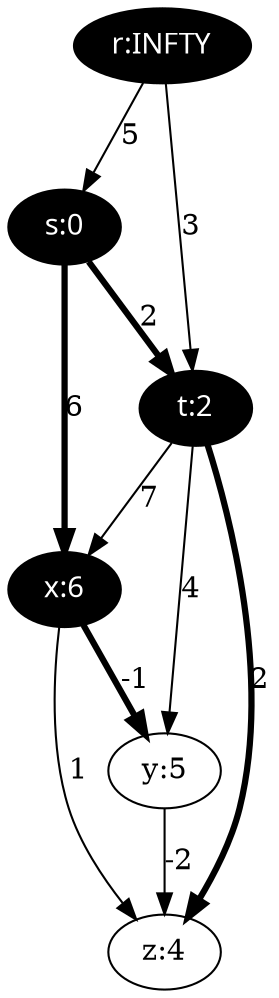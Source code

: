 Digraph {
r [ label="r:INFTY" fontcolor=white style=filled fontname="time-bold" fillcolor=black ];
s [ label="s:0" fontcolor=white style=filled fontname="time-bold" fillcolor=black ];
t [ label="t:2" fontcolor=white style=filled fontname="time-bold" fillcolor=black ];
x [ label="x:6" fontcolor=white style=filled fontname="time-bold" fillcolor=black ];
y [ label="y:5" ];
z [ label="z:4" ];
r->s[label="5", penwidth=1];
r->t[label="3", penwidth=1];
s->t[label="2", penwidth=3];
s->x[label="6", penwidth=3];
t->x[label="7", penwidth=1];
t->y[label="4", penwidth=1];
t->z[label="2", penwidth=3];
x->y[label="-1", penwidth=3];
x->z[label="1", penwidth=1];
y->z[label="-2", penwidth=1];
}